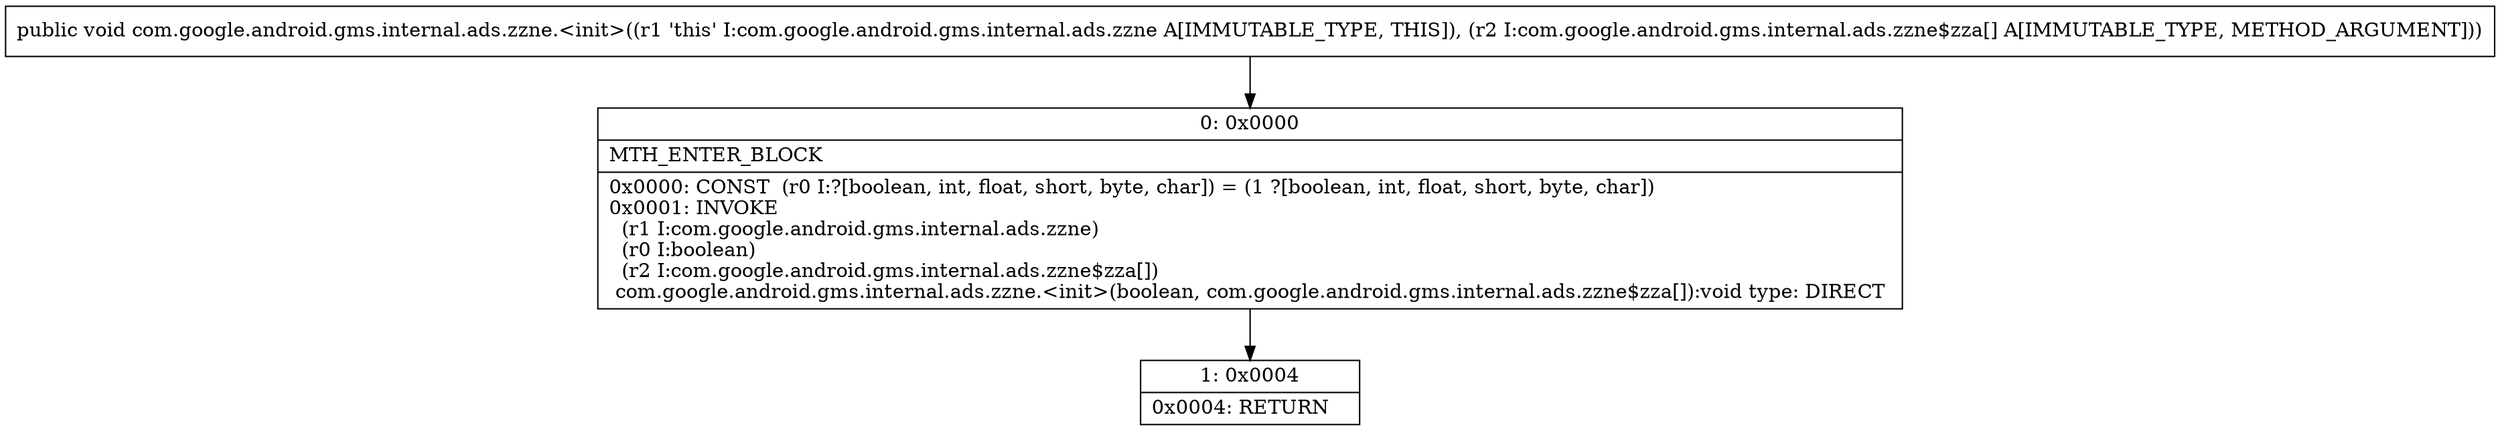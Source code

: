 digraph "CFG forcom.google.android.gms.internal.ads.zzne.\<init\>([Lcom\/google\/android\/gms\/internal\/ads\/zzne$zza;)V" {
Node_0 [shape=record,label="{0\:\ 0x0000|MTH_ENTER_BLOCK\l|0x0000: CONST  (r0 I:?[boolean, int, float, short, byte, char]) = (1 ?[boolean, int, float, short, byte, char]) \l0x0001: INVOKE  \l  (r1 I:com.google.android.gms.internal.ads.zzne)\l  (r0 I:boolean)\l  (r2 I:com.google.android.gms.internal.ads.zzne$zza[])\l com.google.android.gms.internal.ads.zzne.\<init\>(boolean, com.google.android.gms.internal.ads.zzne$zza[]):void type: DIRECT \l}"];
Node_1 [shape=record,label="{1\:\ 0x0004|0x0004: RETURN   \l}"];
MethodNode[shape=record,label="{public void com.google.android.gms.internal.ads.zzne.\<init\>((r1 'this' I:com.google.android.gms.internal.ads.zzne A[IMMUTABLE_TYPE, THIS]), (r2 I:com.google.android.gms.internal.ads.zzne$zza[] A[IMMUTABLE_TYPE, METHOD_ARGUMENT])) }"];
MethodNode -> Node_0;
Node_0 -> Node_1;
}

